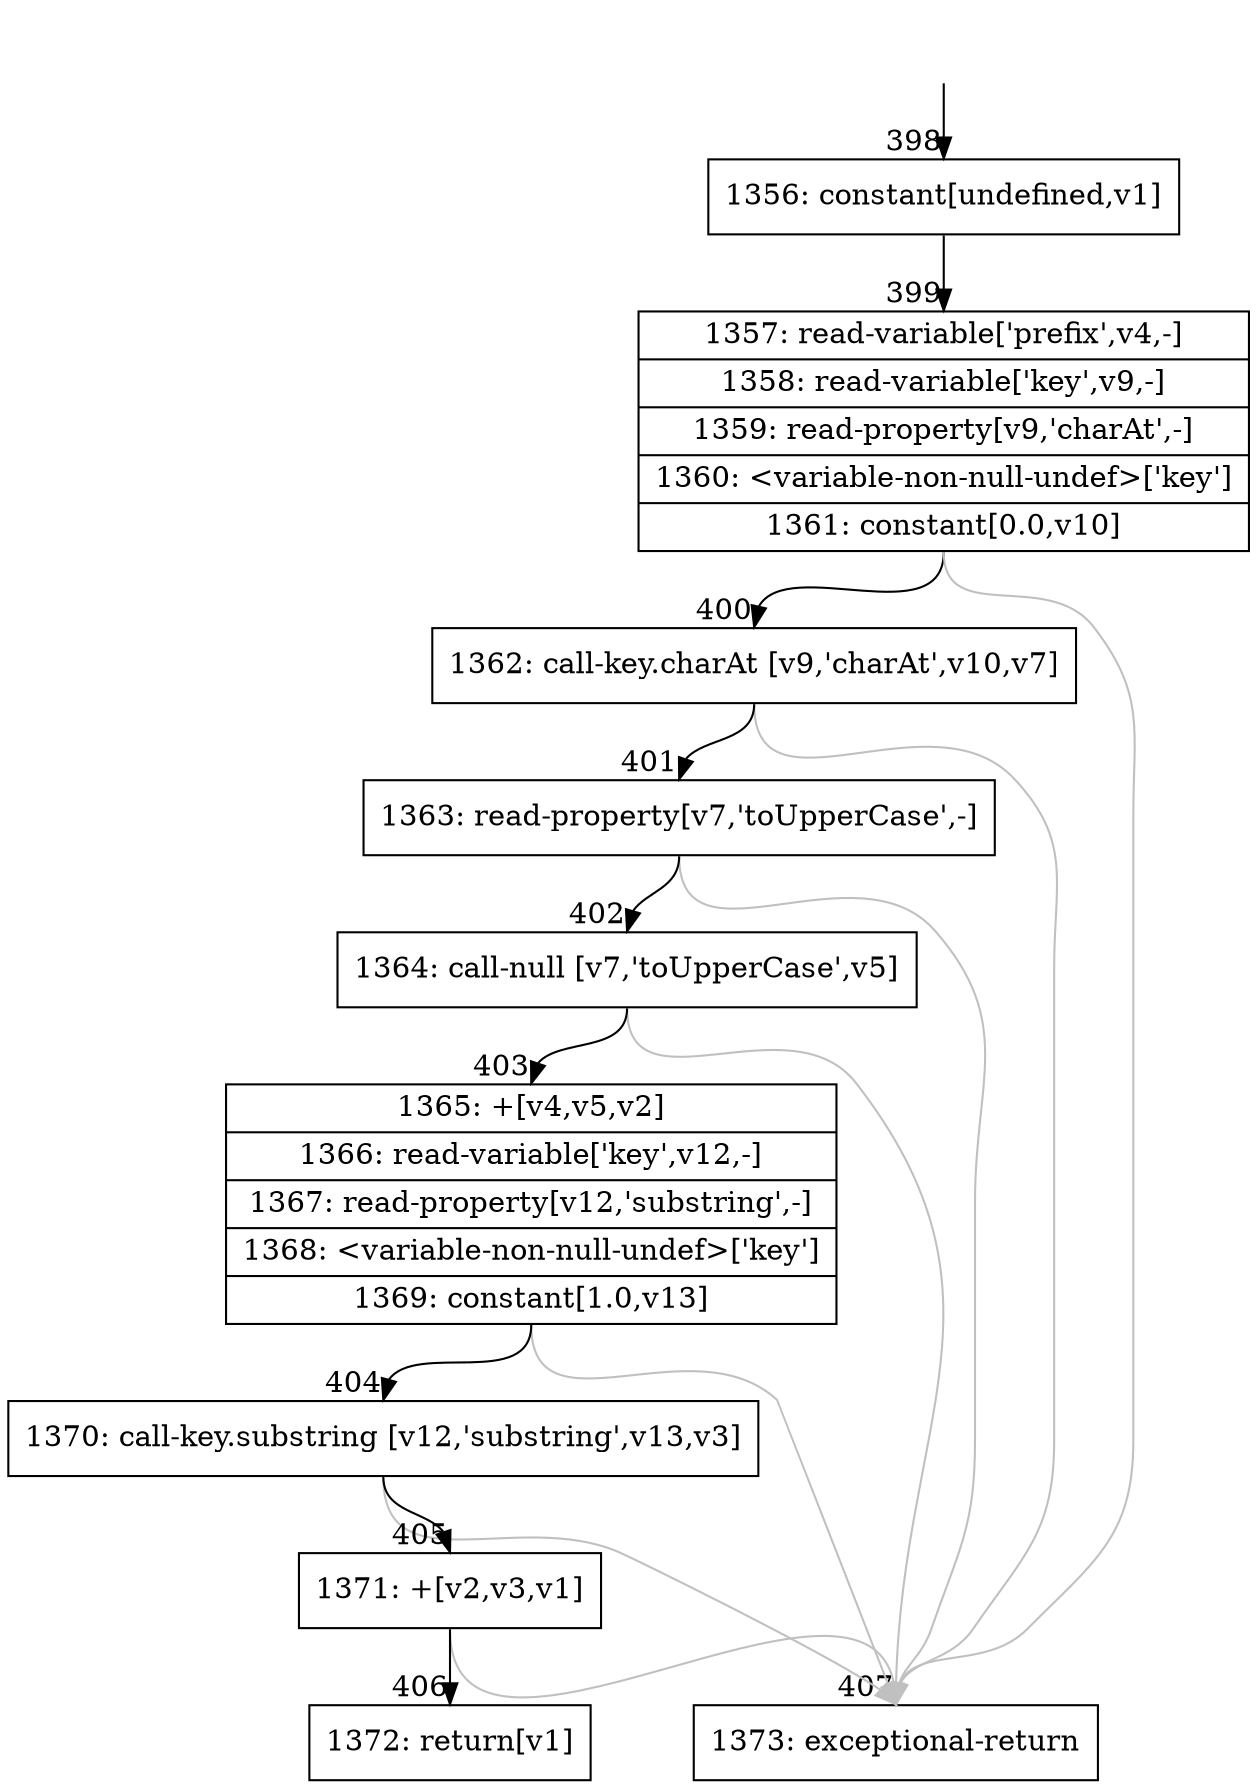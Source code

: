 digraph {
rankdir="TD"
BB_entry24[shape=none,label=""];
BB_entry24 -> BB398 [tailport=s, headport=n, headlabel="    398"]
BB398 [shape=record label="{1356: constant[undefined,v1]}" ] 
BB398 -> BB399 [tailport=s, headport=n, headlabel="      399"]
BB399 [shape=record label="{1357: read-variable['prefix',v4,-]|1358: read-variable['key',v9,-]|1359: read-property[v9,'charAt',-]|1360: \<variable-non-null-undef\>['key']|1361: constant[0.0,v10]}" ] 
BB399 -> BB400 [tailport=s, headport=n, headlabel="      400"]
BB399 -> BB407 [tailport=s, headport=n, color=gray, headlabel="      407"]
BB400 [shape=record label="{1362: call-key.charAt [v9,'charAt',v10,v7]}" ] 
BB400 -> BB401 [tailport=s, headport=n, headlabel="      401"]
BB400 -> BB407 [tailport=s, headport=n, color=gray]
BB401 [shape=record label="{1363: read-property[v7,'toUpperCase',-]}" ] 
BB401 -> BB402 [tailport=s, headport=n, headlabel="      402"]
BB401 -> BB407 [tailport=s, headport=n, color=gray]
BB402 [shape=record label="{1364: call-null [v7,'toUpperCase',v5]}" ] 
BB402 -> BB403 [tailport=s, headport=n, headlabel="      403"]
BB402 -> BB407 [tailport=s, headport=n, color=gray]
BB403 [shape=record label="{1365: +[v4,v5,v2]|1366: read-variable['key',v12,-]|1367: read-property[v12,'substring',-]|1368: \<variable-non-null-undef\>['key']|1369: constant[1.0,v13]}" ] 
BB403 -> BB404 [tailport=s, headport=n, headlabel="      404"]
BB403 -> BB407 [tailport=s, headport=n, color=gray]
BB404 [shape=record label="{1370: call-key.substring [v12,'substring',v13,v3]}" ] 
BB404 -> BB405 [tailport=s, headport=n, headlabel="      405"]
BB404 -> BB407 [tailport=s, headport=n, color=gray]
BB405 [shape=record label="{1371: +[v2,v3,v1]}" ] 
BB405 -> BB406 [tailport=s, headport=n, headlabel="      406"]
BB405 -> BB407 [tailport=s, headport=n, color=gray]
BB406 [shape=record label="{1372: return[v1]}" ] 
BB407 [shape=record label="{1373: exceptional-return}" ] 
//#$~ 726
}
